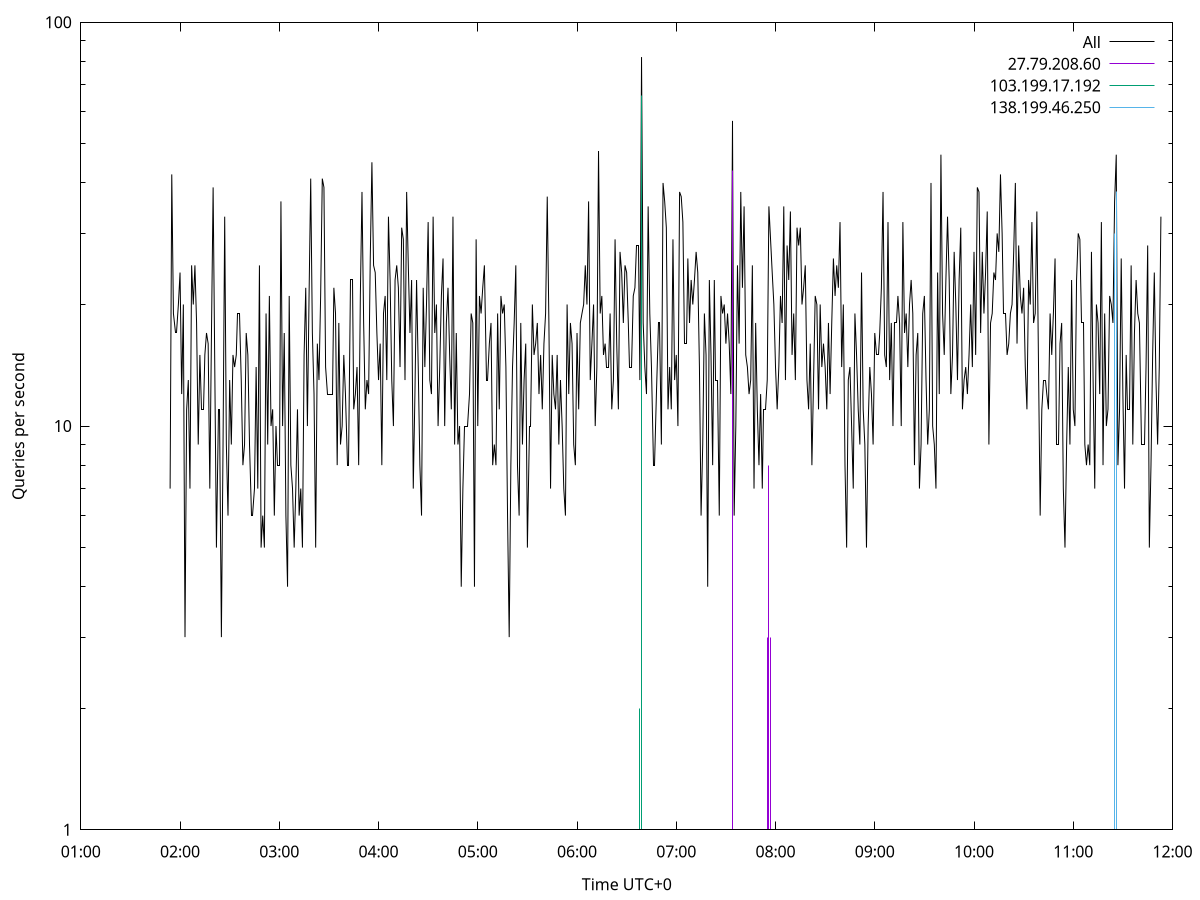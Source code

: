 set terminal pngcairo size 1024,768
set output 'Sun Jan  7 11:01:54 2024.png'
set ylabel 'Queries per second'
set xlabel 'Time UTC+0'
set xdata time
set timefmt "%s"
set log y
plot \
'-' using 1:2 linecolor 0 linetype 2 with lines title 'All', \
'-' using 1:2 linecolor 1 linetype 3 with impulses title "27.79.208.60", \
'-' using 1:2 linecolor 2 linetype 3 with impulses title "103.199.17.192", \
'-' using 1:2 linecolor 3 linetype 3 with impulses title "138.199.46.250"
1704600114 7
1704600115 42
1704600116 19
1704600117 17
1704600118 17
1704600119 20
1704600120 24
1704600121 12
1704600122 20
1704600123 3
1704600124 11
1704600125 13
1704600126 7
1704600127 25
1704600128 20
1704600129 25
1704600130 18
1704600131 9
1704600132 15
1704600133 11
1704600134 11
1704600135 15
1704600136 17
1704600137 16
1704600138 7
1704600139 17
1704600140 39
1704600141 14
1704600142 5
1704600143 11
1704600144 11
1704600145 3
1704600146 9
1704600147 33
1704600148 9
1704600149 6
1704600150 13
1704600151 9
1704600152 15
1704600153 14
1704600154 15
1704600155 19
1704600156 19
1704600157 13
1704600158 8
1704600159 9
1704600160 17
1704600161 15
1704600162 9
1704600163 6
1704600164 6
1704600165 7
1704600166 14
1704600167 7
1704600168 25
1704600169 5
1704600170 6
1704600171 5
1704600172 19
1704600173 9
1704600174 21
1704600175 10
1704600176 11
1704600177 6
1704600178 10
1704600179 8
1704600180 8
1704600181 36
1704600182 10
1704600183 17
1704600184 6
1704600185 4
1704600186 21
1704600187 8
1704600188 7
1704600189 5
1704600190 7
1704600191 11
1704600192 6
1704600193 7
1704600194 5
1704600195 15
1704600196 22
1704600197 10
1704600198 21
1704600199 41
1704600200 17
1704600201 12
1704600202 5
1704600203 16
1704600204 13
1704600205 21
1704600206 41
1704600207 39
1704600208 14
1704600209 12
1704600210 12
1704600211 12
1704600212 12
1704600213 22
1704600214 19
1704600215 8
1704600216 18
1704600217 9
1704600218 10
1704600219 15
1704600220 12
1704600221 8
1704600222 8
1704600223 23
1704600224 23
1704600225 11
1704600226 12
1704600227 14
1704600228 8
1704600229 21
1704600230 38
1704600231 18
1704600232 11
1704600233 13
1704600234 12
1704600235 26
1704600236 45
1704600237 25
1704600238 24
1704600239 17
1704600240 13
1704600241 16
1704600242 8
1704600243 19
1704600244 21
1704600245 13
1704600246 33
1704600247 23
1704600248 13
1704600249 10
1704600250 23
1704600251 25
1704600252 22
1704600253 14
1704600254 31
1704600255 29
1704600256 13
1704600257 38
1704600258 25
1704600259 17
1704600260 23
1704600261 7
1704600262 12
1704600263 23
1704600264 14
1704600265 8
1704600266 6
1704600267 22
1704600268 14
1704600269 20
1704600270 32
1704600271 13
1704600272 12
1704600273 33
1704600274 17
1704600275 20
1704600276 10
1704600277 14
1704600278 21
1704600279 26
1704600280 10
1704600281 18
1704600282 22
1704600283 15
1704600284 11
1704600285 33
1704600286 9
1704600287 17
1704600288 9
1704600289 10
1704600290 4
1704600291 7
1704600292 10
1704600293 10
1704600294 10
1704600295 12
1704600296 19
1704600297 18
1704600298 4
1704600299 29
1704600300 10
1704600301 21
1704600302 19
1704600303 22
1704600304 25
1704600305 13
1704600306 13
1704600307 16
1704600308 18
1704600309 8
1704600310 9
1704600311 8
1704600312 19
1704600313 11
1704600314 21
1704600315 19
1704600316 20
1704600317 14
1704600318 6
1704600319 3
1704600320 8
1704600321 14
1704600322 18
1704600323 25
1704600324 8
1704600325 6
1704600326 18
1704600327 9
1704600328 13
1704600329 16
1704600330 5
1704600331 10
1704600332 10
1704600333 20
1704600334 15
1704600335 16
1704600336 18
1704600337 12
1704600338 15
1704600339 11
1704600340 16
1704600341 19
1704600342 37
1704600343 18
1704600344 7
1704600345 15
1704600346 12
1704600347 11
1704600348 15
1704600349 9
1704600350 13
1704600351 10
1704600352 7
1704600353 6
1704600354 20
1704600355 12
1704600356 18
1704600357 16
1704600358 9
1704600359 8
1704600360 17
1704600361 11
1704600362 18
1704600363 19
1704600364 20
1704600365 25
1704600366 20
1704600367 36
1704600368 13
1704600369 16
1704600370 20
1704600371 10
1704600372 14
1704600373 48
1704600374 19
1704600375 21
1704600376 15
1704600377 16
1704600378 14
1704600379 14
1704600380 19
1704600381 11
1704600382 13
1704600383 29
1704600384 16
1704600385 11
1704600386 27
1704600387 24
1704600388 18
1704600389 25
1704600390 24
1704600391 18
1704600392 14
1704600393 14
1704600394 21
1704600395 22
1704600396 28
1704600397 28
1704600398 13
1704600399 82
1704600400 18
1704600401 14
1704600402 12
1704600403 35
1704600404 19
1704600405 14
1704600406 8
1704600407 8
1704600408 12
1704600409 18
1704600410 18
1704600411 9
1704600412 40
1704600413 36
1704600414 31
1704600415 11
1704600416 14
1704600417 11
1704600418 29
1704600419 13
1704600420 15
1704600421 10
1704600422 38
1704600423 37
1704600424 32
1704600425 16
1704600426 16
1704600427 26
1704600428 18
1704600429 23
1704600430 20
1704600431 23
1704600432 27
1704600433 24
1704600434 14
1704600435 6
1704600436 9
1704600437 19
1704600438 15
1704600439 4
1704600440 23
1704600441 15
1704600442 8
1704600443 23
1704600444 13
1704600445 13
1704600446 6
1704600447 21
1704600448 19
1704600449 20
1704600450 16
1704600451 19
1704600452 16
1704600453 12
1704600454 57
1704600455 6
1704600456 10
1704600457 25
1704600458 16
1704600459 38
1704600460 22
1704600461 35
1704600462 15
1704600463 14
1704600464 12
1704600465 13
1704600466 25
1704600467 7
1704600468 18
1704600469 11
1704600470 8
1704600471 12
1704600472 7
1704600473 11
1704600474 11
1704600475 13
1704600476 35
1704600477 29
1704600478 24
1704600479 20
1704600480 14
1704600481 11
1704600482 14
1704600483 21
1704600484 18
1704600485 35
1704600486 13
1704600487 28
1704600488 23
1704600489 34
1704600490 15
1704600491 19
1704600492 13
1704600493 31
1704600494 28
1704600495 31
1704600496 20
1704600497 22
1704600498 25
1704600499 13
1704600500 11
1704600501 16
1704600502 8
1704600503 13
1704600504 21
1704600505 20
1704600506 11
1704600507 20
1704600508 14
1704600509 16
1704600510 14
1704600511 11
1704600512 18
1704600513 12
1704600514 18
1704600515 26
1704600516 21
1704600517 25
1704600518 22
1704600519 32
1704600520 14
1704600521 20
1704600522 8
1704600523 5
1704600524 13
1704600525 14
1704600526 10
1704600527 7
1704600528 19
1704600529 15
1704600530 11
1704600531 9
1704600532 24
1704600533 11
1704600534 9
1704600535 5
1704600536 10
1704600537 14
1704600538 12
1704600539 9
1704600540 17
1704600541 15
1704600542 15
1704600543 17
1704600544 22
1704600545 38
1704600546 15
1704600547 14
1704600548 32
1704600549 13
1704600550 18
1704600551 10
1704600552 18
1704600553 18
1704600554 21
1704600555 18
1704600556 10
1704600557 32
1704600558 17
1704600559 19
1704600560 14
1704600561 20
1704600562 23
1704600563 19
1704600564 8
1704600565 15
1704600566 17
1704600567 7
1704600568 9
1704600569 19
1704600570 21
1704600571 13
1704600572 9
1704600573 11
1704600574 40
1704600575 10
1704600576 9
1704600577 7
1704600578 24
1704600579 12
1704600580 47
1704600581 19
1704600582 15
1704600583 23
1704600584 33
1704600585 23
1704600586 12
1704600587 15
1704600588 27
1704600589 20
1704600590 13
1704600591 23
1704600592 31
1704600593 11
1704600594 13
1704600595 14
1704600596 12
1704600597 15
1704600598 20
1704600599 14
1704600600 27
1704600601 15
1704600602 39
1704600603 38
1704600604 17
1704600605 27
1704600606 19
1704600607 24
1704600608 34
1704600609 9
1704600610 18
1704600611 19
1704600612 24
1704600613 23
1704600614 30
1704600615 27
1704600616 42
1704600617 30
1704600618 19
1704600619 19
1704600620 15
1704600621 16
1704600622 19
1704600623 20
1704600624 27
1704600625 40
1704600626 16
1704600627 28
1704600628 21
1704600629 19
1704600630 22
1704600631 14
1704600632 11
1704600633 23
1704600634 20
1704600635 32
1704600636 18
1704600637 19
1704600638 34
1704600639 14
1704600640 6
1704600641 11
1704600642 13
1704600643 13
1704600644 12
1704600645 11
1704600646 19
1704600647 15
1704600648 19
1704600649 26
1704600650 9
1704600651 9
1704600652 16
1704600653 18
1704600654 7
1704600655 5
1704600656 9
1704600657 14
1704600658 9
1704600659 23
1704600660 11
1704600661 10
1704600662 23
1704600663 30
1704600664 29
1704600665 18
1704600666 18
1704600667 9
1704600668 8
1704600669 9
1704600670 8
1704600671 27
1704600672 13
1704600673 7
1704600674 20
1704600675 18
1704600676 12
1704600677 32
1704600678 8
1704600679 19
1704600680 10
1704600681 11
1704600682 21
1704600683 20
1704600684 18
1704600685 36
1704600686 47
1704600687 8
1704600688 11
1704600689 26
1704600690 12
1704600691 7
1704600692 15
1704600693 11
1704600694 11
1704600695 25
1704600696 9
1704600697 17
1704600698 23
1704600699 19
1704600700 18
1704600701 9
1704600702 9
1704600703 9
1704600704 14
1704600705 28
1704600706 5
1704600707 8
1704600708 15
1704600709 24
1704600710 13
1704600711 9
1704600712 14
1704600713 33

e
1704600454 43
1704600475 3
1704600476 8
1704600477 3

e
1704600398 2
1704600399 66

e
1704600490 1
1704600684 1
1704600685 30
1704600686 38

e
